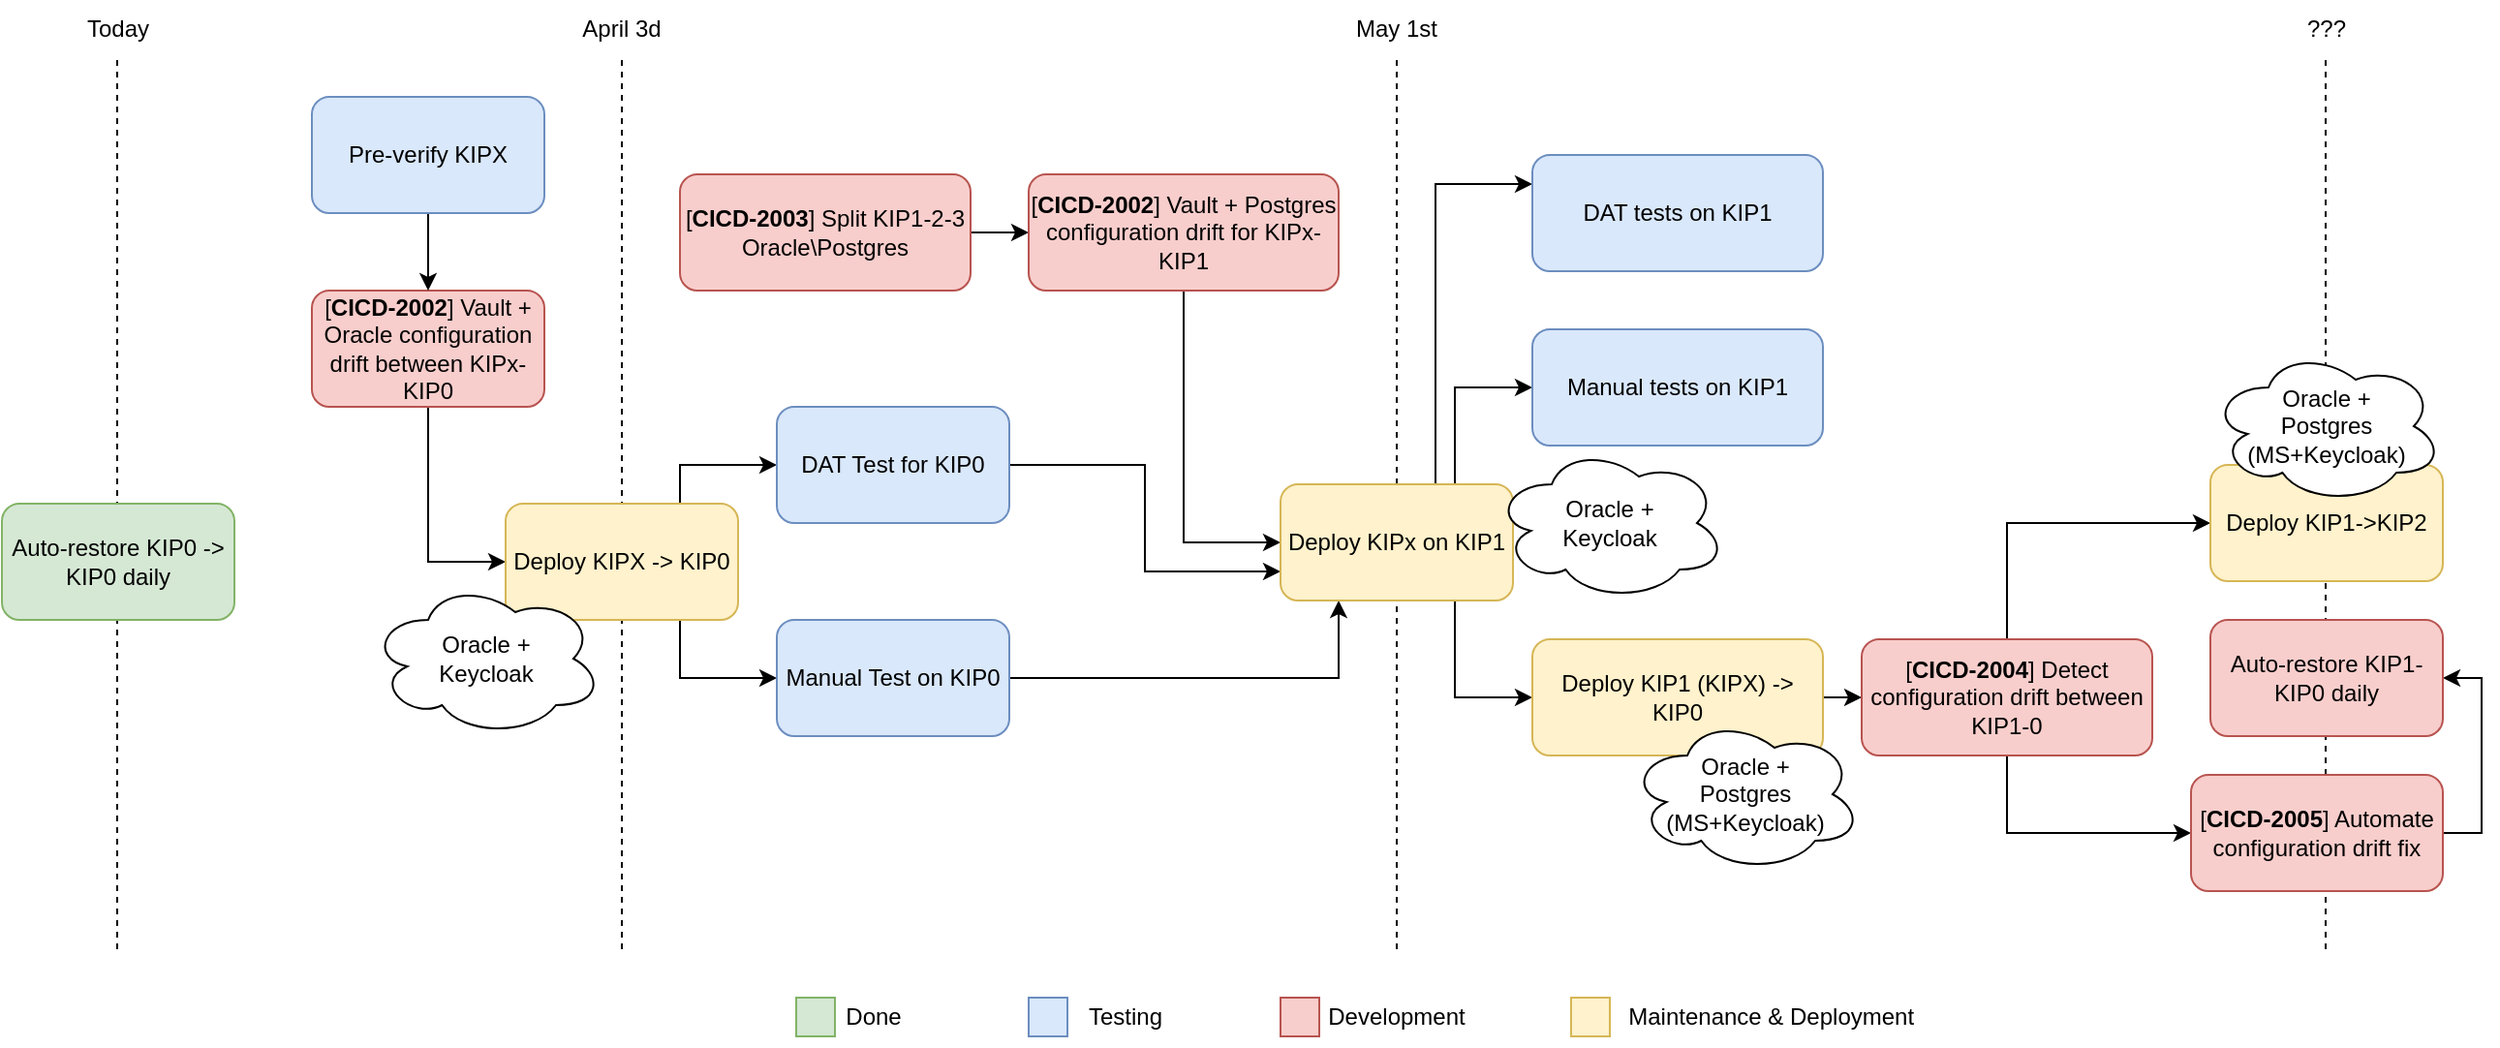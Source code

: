 <mxfile version="21.0.10" type="github">
  <diagram name="Page-1" id="zjmSkFf3N7D6mE1VtNUy">
    <mxGraphModel dx="2021" dy="795" grid="1" gridSize="10" guides="1" tooltips="1" connect="1" arrows="1" fold="1" page="1" pageScale="1" pageWidth="827" pageHeight="1169" math="0" shadow="0">
      <root>
        <mxCell id="0" />
        <mxCell id="1" parent="0" />
        <mxCell id="AuMvvWa5Z8iLzGaw_m6S-62" value="" style="endArrow=none;dashed=1;html=1;rounded=0;" edge="1" parent="1">
          <mxGeometry width="50" height="50" relative="1" as="geometry">
            <mxPoint x="1079.5" y="500" as="sourcePoint" />
            <mxPoint x="1079.5" y="40" as="targetPoint" />
          </mxGeometry>
        </mxCell>
        <mxCell id="AuMvvWa5Z8iLzGaw_m6S-1" value="" style="endArrow=none;dashed=1;html=1;rounded=0;" edge="1" parent="1">
          <mxGeometry width="50" height="50" relative="1" as="geometry">
            <mxPoint x="200" y="500" as="sourcePoint" />
            <mxPoint x="200" y="40" as="targetPoint" />
          </mxGeometry>
        </mxCell>
        <mxCell id="AuMvvWa5Z8iLzGaw_m6S-2" value="April 3d" style="text;strokeColor=none;align=center;fillColor=none;html=1;verticalAlign=middle;whiteSpace=wrap;rounded=0;" vertex="1" parent="1">
          <mxGeometry x="170" y="10" width="60" height="30" as="geometry" />
        </mxCell>
        <mxCell id="AuMvvWa5Z8iLzGaw_m6S-7" style="edgeStyle=orthogonalEdgeStyle;rounded=0;orthogonalLoop=1;jettySize=auto;html=1;exitX=0.5;exitY=1;exitDx=0;exitDy=0;entryX=0;entryY=0.5;entryDx=0;entryDy=0;" edge="1" parent="1" source="AuMvvWa5Z8iLzGaw_m6S-3" target="AuMvvWa5Z8iLzGaw_m6S-6">
          <mxGeometry relative="1" as="geometry" />
        </mxCell>
        <mxCell id="AuMvvWa5Z8iLzGaw_m6S-3" value="[&lt;b&gt;CICD-2002&lt;/b&gt;] Vault + Oracle configuration drift between KIPx-KIP0" style="rounded=1;whiteSpace=wrap;html=1;fillColor=#f8cecc;strokeColor=#b85450;" vertex="1" parent="1">
          <mxGeometry x="40" y="160" width="120" height="60" as="geometry" />
        </mxCell>
        <mxCell id="AuMvvWa5Z8iLzGaw_m6S-5" value="" style="edgeStyle=orthogonalEdgeStyle;rounded=0;orthogonalLoop=1;jettySize=auto;html=1;" edge="1" parent="1" source="AuMvvWa5Z8iLzGaw_m6S-4" target="AuMvvWa5Z8iLzGaw_m6S-3">
          <mxGeometry relative="1" as="geometry" />
        </mxCell>
        <mxCell id="AuMvvWa5Z8iLzGaw_m6S-4" value="Pre-verify KIPX" style="rounded=1;whiteSpace=wrap;html=1;fillColor=#dae8fc;strokeColor=#6c8ebf;" vertex="1" parent="1">
          <mxGeometry x="40" y="60" width="120" height="60" as="geometry" />
        </mxCell>
        <mxCell id="AuMvvWa5Z8iLzGaw_m6S-13" style="edgeStyle=orthogonalEdgeStyle;rounded=0;orthogonalLoop=1;jettySize=auto;html=1;exitX=0.75;exitY=0;exitDx=0;exitDy=0;entryX=0;entryY=0.5;entryDx=0;entryDy=0;" edge="1" parent="1" source="AuMvvWa5Z8iLzGaw_m6S-6" target="AuMvvWa5Z8iLzGaw_m6S-10">
          <mxGeometry relative="1" as="geometry" />
        </mxCell>
        <mxCell id="AuMvvWa5Z8iLzGaw_m6S-14" style="edgeStyle=orthogonalEdgeStyle;rounded=0;orthogonalLoop=1;jettySize=auto;html=1;exitX=0.75;exitY=1;exitDx=0;exitDy=0;entryX=0;entryY=0.5;entryDx=0;entryDy=0;" edge="1" parent="1" source="AuMvvWa5Z8iLzGaw_m6S-6" target="AuMvvWa5Z8iLzGaw_m6S-11">
          <mxGeometry relative="1" as="geometry" />
        </mxCell>
        <mxCell id="AuMvvWa5Z8iLzGaw_m6S-6" value="Deploy KIPX -&amp;gt; KIP0" style="rounded=1;whiteSpace=wrap;html=1;fillColor=#fff2cc;strokeColor=#d6b656;" vertex="1" parent="1">
          <mxGeometry x="140" y="270" width="120" height="60" as="geometry" />
        </mxCell>
        <mxCell id="AuMvvWa5Z8iLzGaw_m6S-8" value="" style="endArrow=none;dashed=1;html=1;rounded=0;" edge="1" parent="1">
          <mxGeometry width="50" height="50" relative="1" as="geometry">
            <mxPoint x="600" y="500" as="sourcePoint" />
            <mxPoint x="600" y="40" as="targetPoint" />
          </mxGeometry>
        </mxCell>
        <mxCell id="AuMvvWa5Z8iLzGaw_m6S-9" value="May 1st" style="text;strokeColor=none;align=center;fillColor=none;html=1;verticalAlign=middle;whiteSpace=wrap;rounded=0;" vertex="1" parent="1">
          <mxGeometry x="570" y="10" width="60" height="30" as="geometry" />
        </mxCell>
        <mxCell id="AuMvvWa5Z8iLzGaw_m6S-21" style="edgeStyle=orthogonalEdgeStyle;rounded=0;orthogonalLoop=1;jettySize=auto;html=1;exitX=1;exitY=0.5;exitDx=0;exitDy=0;entryX=0;entryY=0.75;entryDx=0;entryDy=0;" edge="1" parent="1" source="AuMvvWa5Z8iLzGaw_m6S-10" target="AuMvvWa5Z8iLzGaw_m6S-17">
          <mxGeometry relative="1" as="geometry" />
        </mxCell>
        <mxCell id="AuMvvWa5Z8iLzGaw_m6S-10" value="DAT Test for KIP0" style="rounded=1;whiteSpace=wrap;html=1;fillColor=#dae8fc;strokeColor=#6c8ebf;" vertex="1" parent="1">
          <mxGeometry x="280" y="220" width="120" height="60" as="geometry" />
        </mxCell>
        <mxCell id="AuMvvWa5Z8iLzGaw_m6S-22" style="edgeStyle=orthogonalEdgeStyle;rounded=0;orthogonalLoop=1;jettySize=auto;html=1;exitX=1;exitY=0.5;exitDx=0;exitDy=0;entryX=0.25;entryY=1;entryDx=0;entryDy=0;" edge="1" parent="1" source="AuMvvWa5Z8iLzGaw_m6S-11" target="AuMvvWa5Z8iLzGaw_m6S-17">
          <mxGeometry relative="1" as="geometry" />
        </mxCell>
        <mxCell id="AuMvvWa5Z8iLzGaw_m6S-11" value="Manual Test on KIP0" style="rounded=1;whiteSpace=wrap;html=1;fillColor=#dae8fc;strokeColor=#6c8ebf;" vertex="1" parent="1">
          <mxGeometry x="280" y="330" width="120" height="60" as="geometry" />
        </mxCell>
        <mxCell id="AuMvvWa5Z8iLzGaw_m6S-16" style="edgeStyle=orthogonalEdgeStyle;rounded=0;orthogonalLoop=1;jettySize=auto;html=1;exitX=1;exitY=0.5;exitDx=0;exitDy=0;entryX=0;entryY=0.5;entryDx=0;entryDy=0;" edge="1" parent="1" source="AuMvvWa5Z8iLzGaw_m6S-12" target="AuMvvWa5Z8iLzGaw_m6S-15">
          <mxGeometry relative="1" as="geometry" />
        </mxCell>
        <mxCell id="AuMvvWa5Z8iLzGaw_m6S-12" value="[&lt;b&gt;CICD-2003&lt;/b&gt;] Split KIP1-2-3 Oracle\Postgres" style="rounded=1;whiteSpace=wrap;html=1;fillColor=#f8cecc;strokeColor=#b85450;" vertex="1" parent="1">
          <mxGeometry x="230" y="100" width="150" height="60" as="geometry" />
        </mxCell>
        <mxCell id="AuMvvWa5Z8iLzGaw_m6S-18" style="edgeStyle=orthogonalEdgeStyle;rounded=0;orthogonalLoop=1;jettySize=auto;html=1;exitX=0.5;exitY=1;exitDx=0;exitDy=0;entryX=0;entryY=0.5;entryDx=0;entryDy=0;" edge="1" parent="1" source="AuMvvWa5Z8iLzGaw_m6S-15" target="AuMvvWa5Z8iLzGaw_m6S-17">
          <mxGeometry relative="1" as="geometry" />
        </mxCell>
        <mxCell id="AuMvvWa5Z8iLzGaw_m6S-15" value="[&lt;b&gt;CICD-2002&lt;/b&gt;] Vault + Postgres configuration drift for KIPx-KIP1" style="rounded=1;whiteSpace=wrap;html=1;fillColor=#f8cecc;strokeColor=#b85450;" vertex="1" parent="1">
          <mxGeometry x="410" y="100" width="160" height="60" as="geometry" />
        </mxCell>
        <mxCell id="AuMvvWa5Z8iLzGaw_m6S-26" style="edgeStyle=orthogonalEdgeStyle;rounded=0;orthogonalLoop=1;jettySize=auto;html=1;exitX=0.75;exitY=0;exitDx=0;exitDy=0;entryX=0;entryY=0.25;entryDx=0;entryDy=0;" edge="1" parent="1" source="AuMvvWa5Z8iLzGaw_m6S-17" target="AuMvvWa5Z8iLzGaw_m6S-19">
          <mxGeometry relative="1" as="geometry">
            <Array as="points">
              <mxPoint x="620" y="260" />
              <mxPoint x="620" y="105" />
            </Array>
          </mxGeometry>
        </mxCell>
        <mxCell id="AuMvvWa5Z8iLzGaw_m6S-27" style="edgeStyle=orthogonalEdgeStyle;rounded=0;orthogonalLoop=1;jettySize=auto;html=1;exitX=0.75;exitY=0;exitDx=0;exitDy=0;entryX=0;entryY=0.5;entryDx=0;entryDy=0;" edge="1" parent="1" source="AuMvvWa5Z8iLzGaw_m6S-17" target="AuMvvWa5Z8iLzGaw_m6S-23">
          <mxGeometry relative="1" as="geometry" />
        </mxCell>
        <mxCell id="AuMvvWa5Z8iLzGaw_m6S-28" style="edgeStyle=orthogonalEdgeStyle;rounded=0;orthogonalLoop=1;jettySize=auto;html=1;exitX=0.75;exitY=1;exitDx=0;exitDy=0;entryX=0;entryY=0.5;entryDx=0;entryDy=0;" edge="1" parent="1" source="AuMvvWa5Z8iLzGaw_m6S-17" target="AuMvvWa5Z8iLzGaw_m6S-25">
          <mxGeometry relative="1" as="geometry" />
        </mxCell>
        <mxCell id="AuMvvWa5Z8iLzGaw_m6S-17" value="Deploy KIPx on KIP1" style="rounded=1;whiteSpace=wrap;html=1;fillColor=#fff2cc;strokeColor=#d6b656;" vertex="1" parent="1">
          <mxGeometry x="540" y="260" width="120" height="60" as="geometry" />
        </mxCell>
        <mxCell id="AuMvvWa5Z8iLzGaw_m6S-19" value="DAT tests on KIP1" style="rounded=1;whiteSpace=wrap;html=1;fillColor=#dae8fc;strokeColor=#6c8ebf;" vertex="1" parent="1">
          <mxGeometry x="670" y="90" width="150" height="60" as="geometry" />
        </mxCell>
        <mxCell id="AuMvvWa5Z8iLzGaw_m6S-23" value="Manual tests on KIP1" style="rounded=1;whiteSpace=wrap;html=1;fillColor=#dae8fc;strokeColor=#6c8ebf;" vertex="1" parent="1">
          <mxGeometry x="670" y="180" width="150" height="60" as="geometry" />
        </mxCell>
        <mxCell id="AuMvvWa5Z8iLzGaw_m6S-33" style="edgeStyle=orthogonalEdgeStyle;rounded=0;orthogonalLoop=1;jettySize=auto;html=1;exitX=1;exitY=0.5;exitDx=0;exitDy=0;entryX=0;entryY=0.5;entryDx=0;entryDy=0;" edge="1" parent="1" source="AuMvvWa5Z8iLzGaw_m6S-25" target="AuMvvWa5Z8iLzGaw_m6S-29">
          <mxGeometry relative="1" as="geometry" />
        </mxCell>
        <mxCell id="AuMvvWa5Z8iLzGaw_m6S-25" value="Deploy KIP1 (KIPX) -&amp;gt; KIP0" style="rounded=1;whiteSpace=wrap;html=1;fillColor=#fff2cc;strokeColor=#d6b656;" vertex="1" parent="1">
          <mxGeometry x="670" y="340" width="150" height="60" as="geometry" />
        </mxCell>
        <mxCell id="AuMvvWa5Z8iLzGaw_m6S-34" style="edgeStyle=orthogonalEdgeStyle;rounded=0;orthogonalLoop=1;jettySize=auto;html=1;exitX=0.5;exitY=0;exitDx=0;exitDy=0;entryX=0;entryY=0.5;entryDx=0;entryDy=0;" edge="1" parent="1" source="AuMvvWa5Z8iLzGaw_m6S-29" target="AuMvvWa5Z8iLzGaw_m6S-30">
          <mxGeometry relative="1" as="geometry" />
        </mxCell>
        <mxCell id="AuMvvWa5Z8iLzGaw_m6S-35" style="edgeStyle=orthogonalEdgeStyle;rounded=0;orthogonalLoop=1;jettySize=auto;html=1;exitX=0.5;exitY=1;exitDx=0;exitDy=0;entryX=0;entryY=0.5;entryDx=0;entryDy=0;" edge="1" parent="1" source="AuMvvWa5Z8iLzGaw_m6S-29" target="AuMvvWa5Z8iLzGaw_m6S-31">
          <mxGeometry relative="1" as="geometry" />
        </mxCell>
        <mxCell id="AuMvvWa5Z8iLzGaw_m6S-29" value="[&lt;b&gt;CICD-2004&lt;/b&gt;] Detect configuration drift between KIP1-0" style="rounded=1;whiteSpace=wrap;html=1;fillColor=#f8cecc;strokeColor=#b85450;" vertex="1" parent="1">
          <mxGeometry x="840" y="340" width="150" height="60" as="geometry" />
        </mxCell>
        <mxCell id="AuMvvWa5Z8iLzGaw_m6S-30" value="Deploy KIP1-&amp;gt;KIP2" style="rounded=1;whiteSpace=wrap;html=1;fillColor=#fff2cc;strokeColor=#d6b656;" vertex="1" parent="1">
          <mxGeometry x="1020" y="250" width="120" height="60" as="geometry" />
        </mxCell>
        <mxCell id="AuMvvWa5Z8iLzGaw_m6S-55" style="edgeStyle=orthogonalEdgeStyle;rounded=0;orthogonalLoop=1;jettySize=auto;html=1;exitX=1;exitY=0.5;exitDx=0;exitDy=0;entryX=1;entryY=0.5;entryDx=0;entryDy=0;" edge="1" parent="1" source="AuMvvWa5Z8iLzGaw_m6S-31" target="AuMvvWa5Z8iLzGaw_m6S-32">
          <mxGeometry relative="1" as="geometry" />
        </mxCell>
        <mxCell id="AuMvvWa5Z8iLzGaw_m6S-31" value="[&lt;b&gt;CICD-2005&lt;/b&gt;] Automate configuration drift fix" style="rounded=1;whiteSpace=wrap;html=1;fillColor=#f8cecc;strokeColor=#b85450;" vertex="1" parent="1">
          <mxGeometry x="1010" y="410" width="130" height="60" as="geometry" />
        </mxCell>
        <mxCell id="AuMvvWa5Z8iLzGaw_m6S-32" value="Auto-restore KIP1-KIP0 daily" style="rounded=1;whiteSpace=wrap;html=1;fillColor=#f8cecc;strokeColor=#b85450;" vertex="1" parent="1">
          <mxGeometry x="1020" y="330" width="120" height="60" as="geometry" />
        </mxCell>
        <mxCell id="AuMvvWa5Z8iLzGaw_m6S-38" value="" style="endArrow=none;dashed=1;html=1;rounded=0;" edge="1" parent="1">
          <mxGeometry width="50" height="50" relative="1" as="geometry">
            <mxPoint x="-60.5" y="500" as="sourcePoint" />
            <mxPoint x="-60.5" y="40" as="targetPoint" />
          </mxGeometry>
        </mxCell>
        <mxCell id="AuMvvWa5Z8iLzGaw_m6S-39" value="Today" style="text;strokeColor=none;align=center;fillColor=none;html=1;verticalAlign=middle;whiteSpace=wrap;rounded=0;" vertex="1" parent="1">
          <mxGeometry x="-90" y="10" width="60" height="30" as="geometry" />
        </mxCell>
        <mxCell id="AuMvvWa5Z8iLzGaw_m6S-37" value="Auto-restore KIP0 -&amp;gt; KIP0 daily" style="rounded=1;whiteSpace=wrap;html=1;fillColor=#d5e8d4;strokeColor=#82b366;" vertex="1" parent="1">
          <mxGeometry x="-120" y="270" width="120" height="60" as="geometry" />
        </mxCell>
        <mxCell id="AuMvvWa5Z8iLzGaw_m6S-42" value="" style="rounded=0;whiteSpace=wrap;html=1;fillColor=#d5e8d4;strokeColor=#82b366;" vertex="1" parent="1">
          <mxGeometry x="290" y="525" width="20" height="20" as="geometry" />
        </mxCell>
        <mxCell id="AuMvvWa5Z8iLzGaw_m6S-43" value="" style="rounded=0;whiteSpace=wrap;html=1;fillColor=#dae8fc;strokeColor=#6c8ebf;" vertex="1" parent="1">
          <mxGeometry x="410" y="525" width="20" height="20" as="geometry" />
        </mxCell>
        <mxCell id="AuMvvWa5Z8iLzGaw_m6S-44" value="" style="rounded=0;whiteSpace=wrap;html=1;fillColor=#f8cecc;strokeColor=#b85450;" vertex="1" parent="1">
          <mxGeometry x="540" y="525" width="20" height="20" as="geometry" />
        </mxCell>
        <mxCell id="AuMvvWa5Z8iLzGaw_m6S-45" value="" style="rounded=0;whiteSpace=wrap;html=1;fillColor=#fff2cc;strokeColor=#d6b656;" vertex="1" parent="1">
          <mxGeometry x="690" y="525" width="20" height="20" as="geometry" />
        </mxCell>
        <mxCell id="AuMvvWa5Z8iLzGaw_m6S-46" value="Done" style="text;strokeColor=none;align=center;fillColor=none;html=1;verticalAlign=middle;whiteSpace=wrap;rounded=0;" vertex="1" parent="1">
          <mxGeometry x="300" y="520" width="60" height="30" as="geometry" />
        </mxCell>
        <mxCell id="AuMvvWa5Z8iLzGaw_m6S-47" value="Testing" style="text;strokeColor=none;align=center;fillColor=none;html=1;verticalAlign=middle;whiteSpace=wrap;rounded=0;" vertex="1" parent="1">
          <mxGeometry x="430" y="520" width="60" height="30" as="geometry" />
        </mxCell>
        <mxCell id="AuMvvWa5Z8iLzGaw_m6S-48" value="Development" style="text;strokeColor=none;align=center;fillColor=none;html=1;verticalAlign=middle;whiteSpace=wrap;rounded=0;" vertex="1" parent="1">
          <mxGeometry x="570" y="520" width="60" height="30" as="geometry" />
        </mxCell>
        <mxCell id="AuMvvWa5Z8iLzGaw_m6S-49" value="Maintenance &amp;amp; Deployment&amp;nbsp;" style="text;strokeColor=none;align=center;fillColor=none;html=1;verticalAlign=middle;whiteSpace=wrap;rounded=0;" vertex="1" parent="1">
          <mxGeometry x="710" y="520" width="170" height="30" as="geometry" />
        </mxCell>
        <mxCell id="AuMvvWa5Z8iLzGaw_m6S-50" value="Oracle + &lt;br&gt;Keycloak" style="ellipse;shape=cloud;whiteSpace=wrap;html=1;" vertex="1" parent="1">
          <mxGeometry x="70" y="310" width="120" height="80" as="geometry" />
        </mxCell>
        <mxCell id="AuMvvWa5Z8iLzGaw_m6S-51" value="Oracle + &lt;br&gt;Keycloak" style="ellipse;shape=cloud;whiteSpace=wrap;html=1;" vertex="1" parent="1">
          <mxGeometry x="650" y="240" width="120" height="80" as="geometry" />
        </mxCell>
        <mxCell id="AuMvvWa5Z8iLzGaw_m6S-52" value="Oracle + &lt;br&gt;Postgres (MS+Keycloak)" style="ellipse;shape=cloud;whiteSpace=wrap;html=1;" vertex="1" parent="1">
          <mxGeometry x="720" y="380" width="120" height="80" as="geometry" />
        </mxCell>
        <mxCell id="AuMvvWa5Z8iLzGaw_m6S-53" value="Oracle + &lt;br&gt;Postgres (MS+Keycloak)" style="ellipse;shape=cloud;whiteSpace=wrap;html=1;" vertex="1" parent="1">
          <mxGeometry x="1020" y="190" width="120" height="80" as="geometry" />
        </mxCell>
        <mxCell id="AuMvvWa5Z8iLzGaw_m6S-63" value="???" style="text;strokeColor=none;align=center;fillColor=none;html=1;verticalAlign=middle;whiteSpace=wrap;rounded=0;" vertex="1" parent="1">
          <mxGeometry x="1050" y="10" width="60" height="30" as="geometry" />
        </mxCell>
      </root>
    </mxGraphModel>
  </diagram>
</mxfile>
